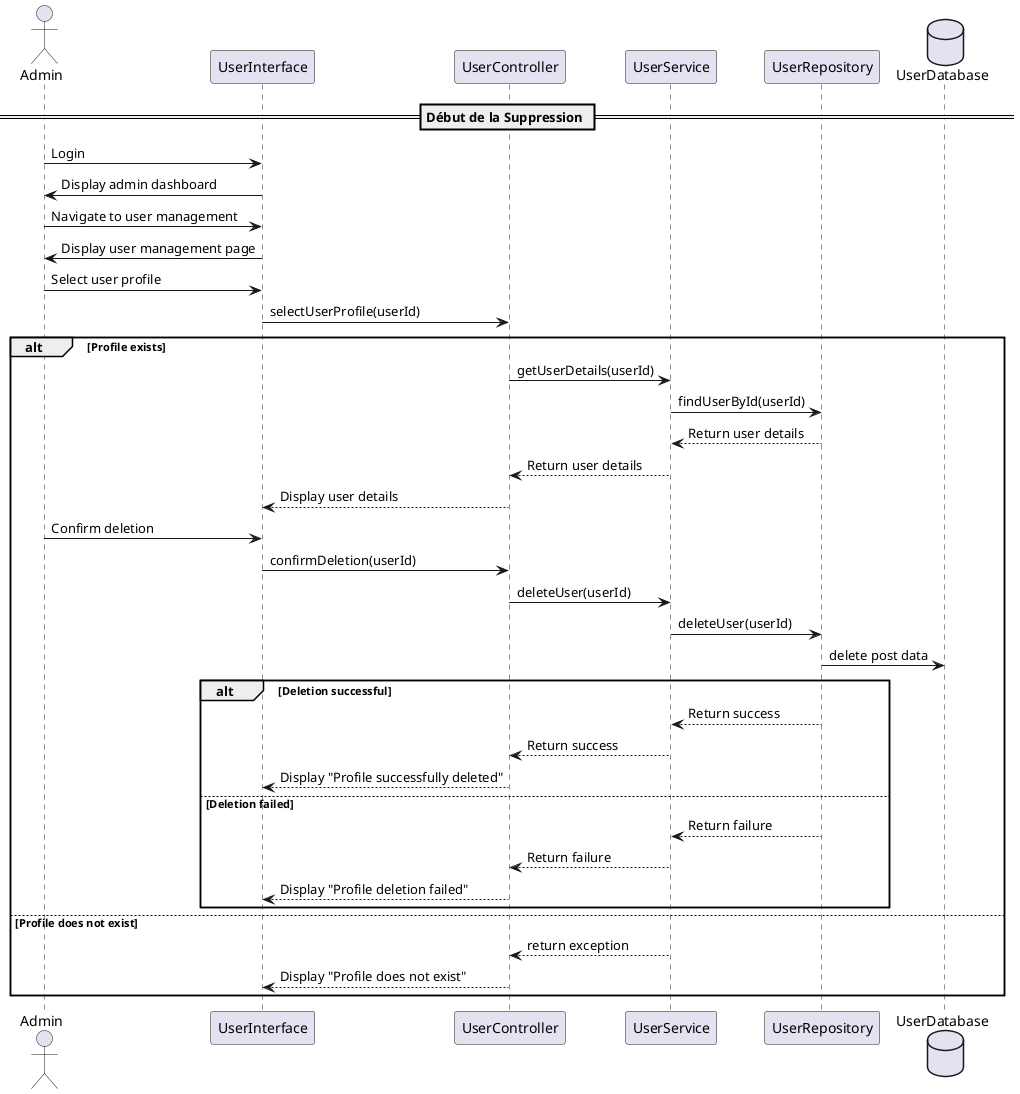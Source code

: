 @startuml
actor Admin
participant "UserInterface" as UI
participant "UserController" as UserController
participant "UserService" as UserService
participant "UserRepository" as UserRepo
database "UserDatabase" as UserDB

== Début de la Suppression ==
Admin -> UI: Login
UI -> Admin: Display admin dashboard
Admin -> UI: Navigate to user management
UI -> Admin: Display user management page


Admin -> UI: Select user profile
UI -> UserController: selectUserProfile(userId)
alt Profile exists
    UserController -> UserService: getUserDetails(userId)
    UserService -> UserRepo: findUserById(userId)
    UserRepo --> UserService: Return user details
    UserService --> UserController: Return user details
    UserController --> UI: Display user details
    Admin -> UI: Confirm deletion
    UI -> UserController: confirmDeletion(userId)
    UserController -> UserService: deleteUser(userId)
    UserService -> UserRepo: deleteUser(userId)
    UserRepo -> UserDB : delete post data
    alt Deletion successful
        UserRepo --> UserService: Return success
        UserService --> UserController: Return success
        UserController --> UI: Display "Profile successfully deleted"
    else Deletion failed
        UserRepo --> UserService: Return failure
        UserService --> UserController: Return failure
        UserController --> UI: Display "Profile deletion failed"
    end
else Profile does not exist
    "UserService" --> "UserController" : return exception
    UserController --> UI: Display "Profile does not exist"
end

@enduml
